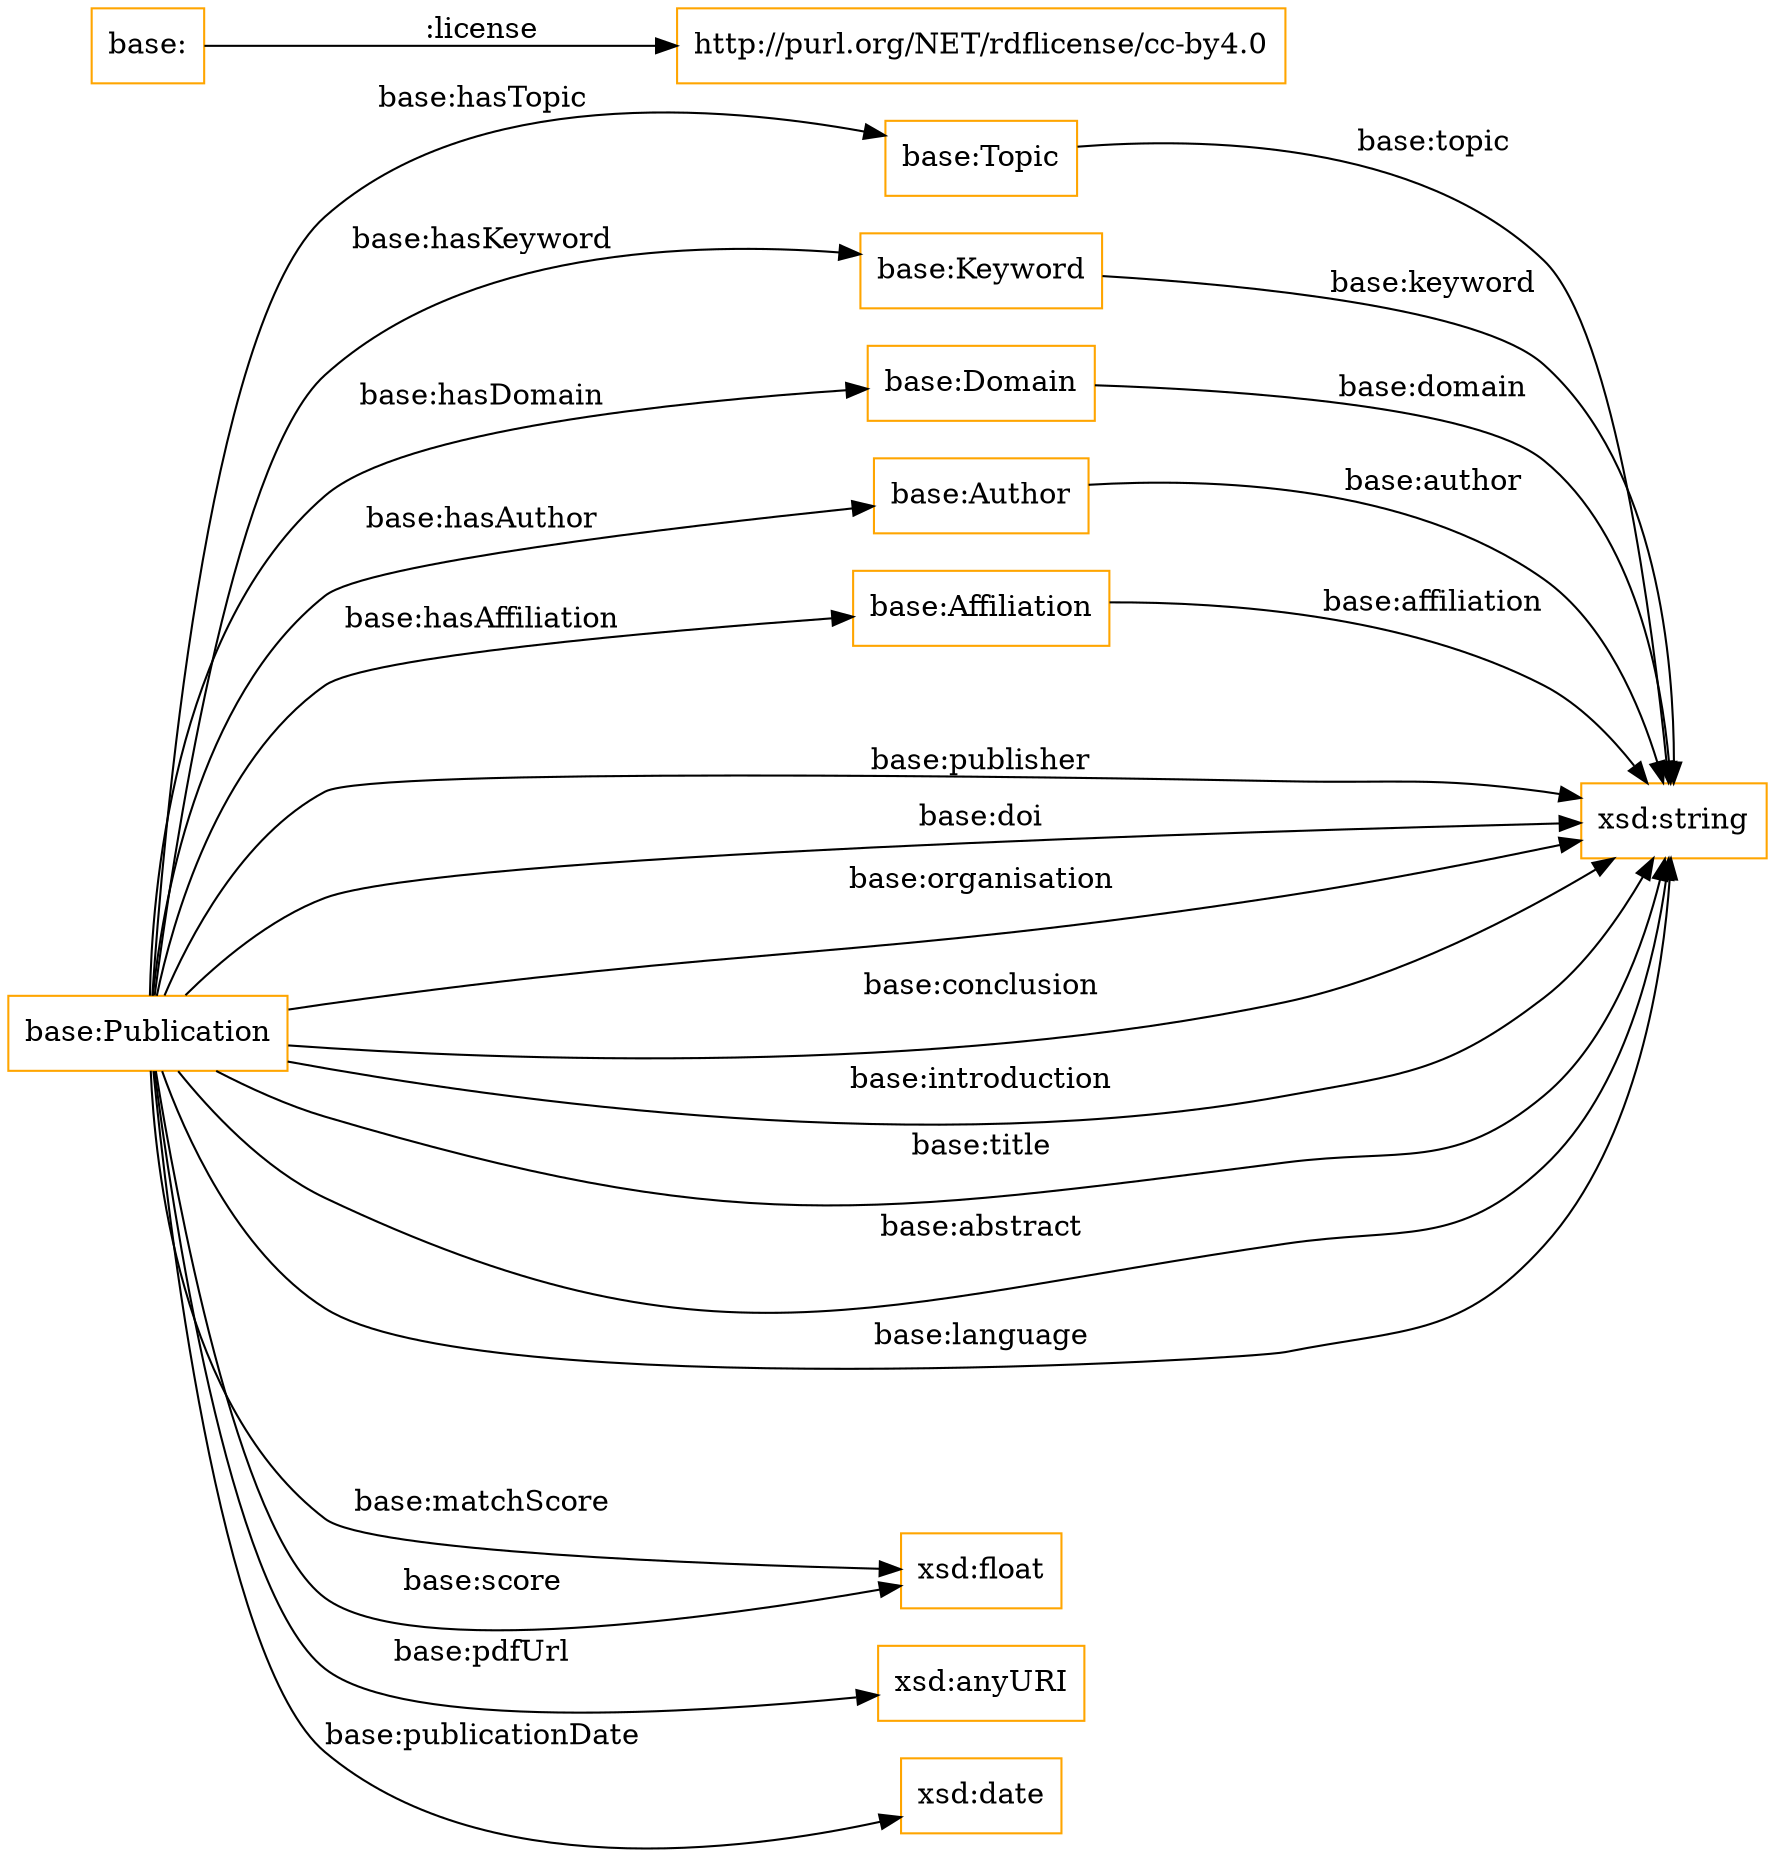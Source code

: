 digraph ar2dtool_diagram { 
rankdir=LR;
size="1501"
node [shape = rectangle, color="orange"]; "base:Topic" "base:Publication" "base:Keyword" "base:Domain" "base:Author" "base:Affiliation" ; /*classes style*/
	"base:" -> "http://purl.org/NET/rdflicense/cc-by4.0" [ label = ":license" ];
	"base:Publication" -> "xsd:string" [ label = "base:publisher" ];
	"base:Author" -> "xsd:string" [ label = "base:author" ];
	"base:Publication" -> "xsd:string" [ label = "base:doi" ];
	"base:Publication" -> "xsd:string" [ label = "base:organisation" ];
	"base:Publication" -> "xsd:float" [ label = "base:matchScore" ];
	"base:Publication" -> "base:Keyword" [ label = "base:hasKeyword" ];
	"base:Publication" -> "base:Domain" [ label = "base:hasDomain" ];
	"base:Publication" -> "base:Topic" [ label = "base:hasTopic" ];
	"base:Topic" -> "xsd:string" [ label = "base:topic" ];
	"base:Publication" -> "xsd:string" [ label = "base:conclusion" ];
	"base:Publication" -> "xsd:string" [ label = "base:introduction" ];
	"base:Publication" -> "xsd:anyURI" [ label = "base:pdfUrl" ];
	"base:Publication" -> "base:Author" [ label = "base:hasAuthor" ];
	"base:Publication" -> "xsd:float" [ label = "base:score" ];
	"base:Keyword" -> "xsd:string" [ label = "base:keyword" ];
	"base:Domain" -> "xsd:string" [ label = "base:domain" ];
	"base:Publication" -> "xsd:date" [ label = "base:publicationDate" ];
	"base:Affiliation" -> "xsd:string" [ label = "base:affiliation" ];
	"base:Publication" -> "xsd:string" [ label = "base:title" ];
	"base:Publication" -> "base:Affiliation" [ label = "base:hasAffiliation" ];
	"base:Publication" -> "xsd:string" [ label = "base:abstract" ];
	"base:Publication" -> "xsd:string" [ label = "base:language" ];

}
